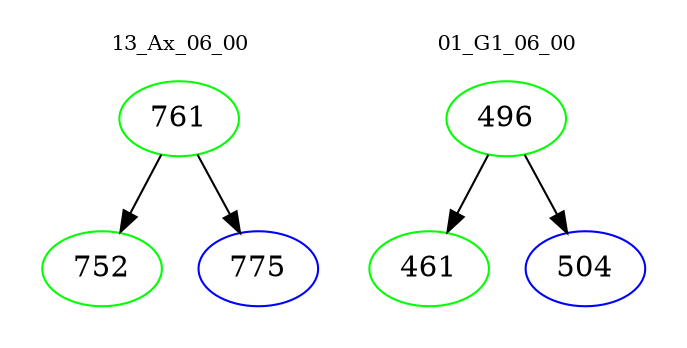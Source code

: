 digraph{
subgraph cluster_0 {
color = white
label = "13_Ax_06_00";
fontsize=10;
T0_761 [label="761", color="green"]
T0_761 -> T0_752 [color="black"]
T0_752 [label="752", color="green"]
T0_761 -> T0_775 [color="black"]
T0_775 [label="775", color="blue"]
}
subgraph cluster_1 {
color = white
label = "01_G1_06_00";
fontsize=10;
T1_496 [label="496", color="green"]
T1_496 -> T1_461 [color="black"]
T1_461 [label="461", color="green"]
T1_496 -> T1_504 [color="black"]
T1_504 [label="504", color="blue"]
}
}
